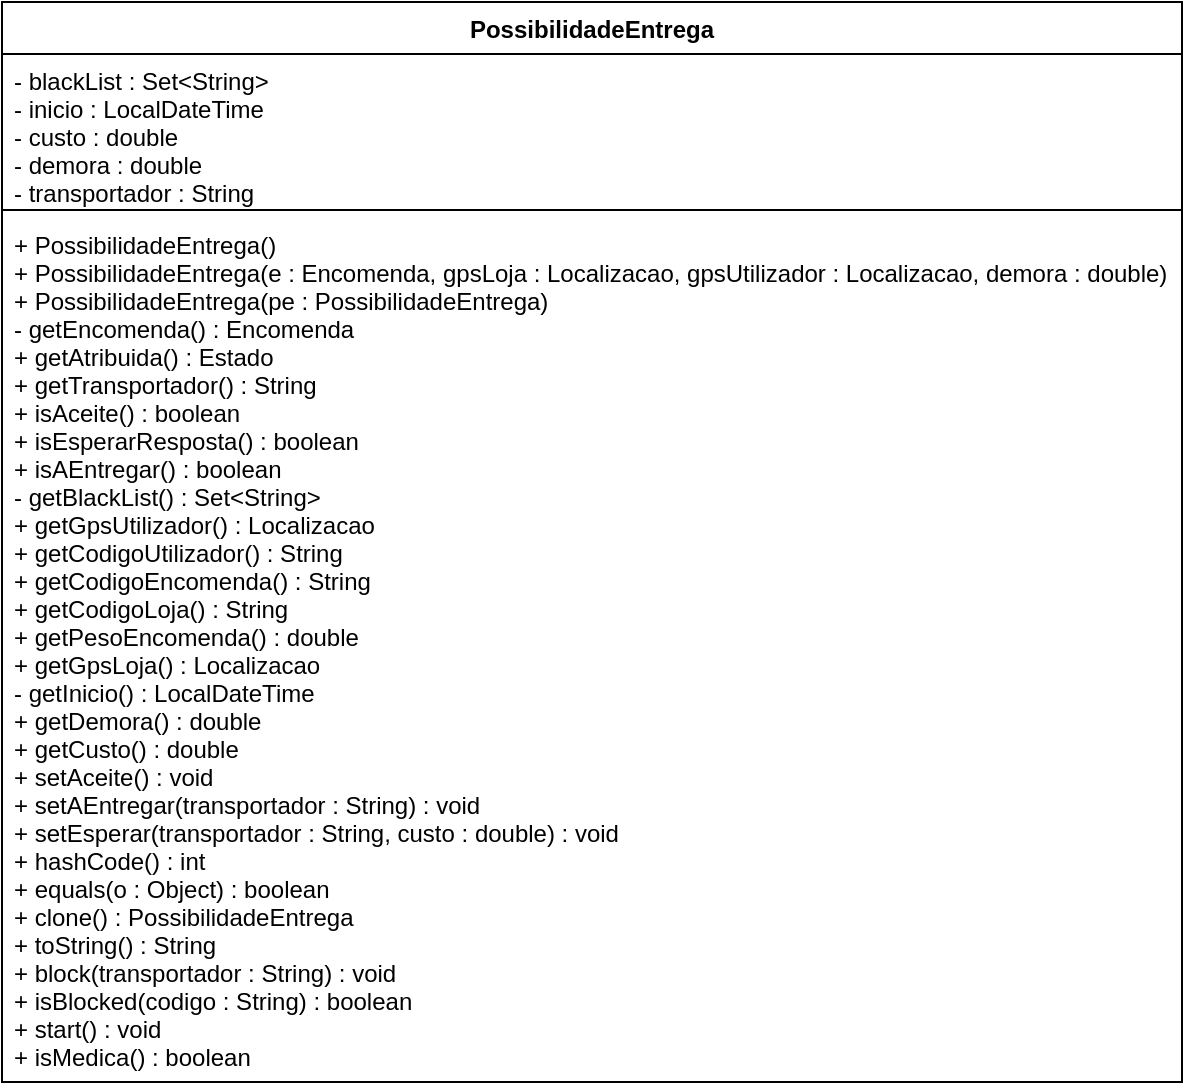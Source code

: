 <mxfile version="13.0.1" type="device"><diagram id="156TWqzqvm_quB4XYFCr" name="Page-1"><mxGraphModel dx="1102" dy="794" grid="1" gridSize="10" guides="1" tooltips="1" connect="1" arrows="1" fold="1" page="1" pageScale="1" pageWidth="1169" pageHeight="827" math="0" shadow="0"><root><mxCell id="0"/><mxCell id="1" parent="0"/><mxCell id="wLXwx-0b9c9h5c0pxnsm-17" value="PossibilidadeEntrega" style="swimlane;fontStyle=1;align=center;verticalAlign=top;childLayout=stackLayout;horizontal=1;startSize=26;horizontalStack=0;resizeParent=1;resizeParentMax=0;resizeLast=0;collapsible=1;marginBottom=0;fontFamily=Helvetica;html=0;" vertex="1" parent="1"><mxGeometry x="250" y="144" width="590" height="540" as="geometry"/></mxCell><mxCell id="wLXwx-0b9c9h5c0pxnsm-18" value="- blackList : Set&lt;String&gt;&#10;- inicio : LocalDateTime&#10;- custo : double&#10;- demora : double&#10;- transportador : String" style="text;strokeColor=none;fillColor=none;align=left;verticalAlign=top;spacingLeft=4;spacingRight=4;overflow=hidden;rotatable=0;points=[[0,0.5],[1,0.5]];portConstraint=eastwest;" vertex="1" parent="wLXwx-0b9c9h5c0pxnsm-17"><mxGeometry y="26" width="590" height="74" as="geometry"/></mxCell><mxCell id="wLXwx-0b9c9h5c0pxnsm-19" value="" style="line;strokeWidth=1;fillColor=none;align=left;verticalAlign=middle;spacingTop=-1;spacingLeft=3;spacingRight=3;rotatable=0;labelPosition=right;points=[];portConstraint=eastwest;" vertex="1" parent="wLXwx-0b9c9h5c0pxnsm-17"><mxGeometry y="100" width="590" height="8" as="geometry"/></mxCell><mxCell id="wLXwx-0b9c9h5c0pxnsm-20" value="+ PossibilidadeEntrega()&#10;+ PossibilidadeEntrega(e : Encomenda, gpsLoja : Localizacao, gpsUtilizador : Localizacao, demora : double)&#10;+ PossibilidadeEntrega(pe : PossibilidadeEntrega)&#10;- getEncomenda() : Encomenda&#10;+ getAtribuida() : Estado&#10;+ getTransportador() : String&#10;+ isAceite() : boolean&#10;+ isEsperarResposta() : boolean&#10;+ isAEntregar() : boolean&#10;- getBlackList() : Set&lt;String&gt;&#10;+ getGpsUtilizador() : Localizacao&#10;+ getCodigoUtilizador() : String&#10;+ getCodigoEncomenda() : String&#10;+ getCodigoLoja() : String&#10;+ getPesoEncomenda() : double&#10;+ getGpsLoja() : Localizacao&#10;- getInicio() : LocalDateTime&#10;+ getDemora() : double&#10;+ getCusto() : double&#10;+ setAceite() : void&#10;+ setAEntregar(transportador : String) : void&#10;+ setEsperar(transportador : String, custo : double) : void&#10;+ hashCode() : int&#10;+ equals(o : Object) : boolean&#10;+ clone() : PossibilidadeEntrega&#10;+ toString() : String&#10;+ block(transportador : String) : void&#10;+ isBlocked(codigo : String) : boolean&#10;+ start() : void&#10;+ isMedica() : boolean" style="text;strokeColor=none;fillColor=none;align=left;verticalAlign=top;spacingLeft=4;spacingRight=4;overflow=hidden;rotatable=0;points=[[0,0.5],[1,0.5]];portConstraint=eastwest;" vertex="1" parent="wLXwx-0b9c9h5c0pxnsm-17"><mxGeometry y="108" width="590" height="432" as="geometry"/></mxCell></root></mxGraphModel></diagram></mxfile>